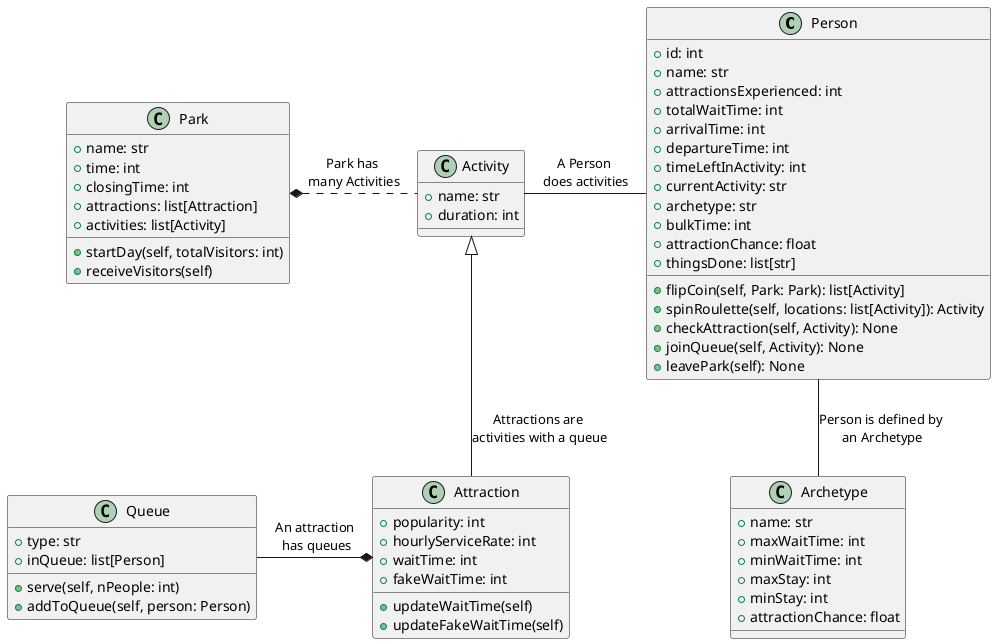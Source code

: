 @startuml

     ' skinparam style strictuml
     skinparam defaultTextAlignment center

     ' Class Declaration
     class Person {
          ' Variables
          +id: int
          +name: str
          +attractionsExperienced: int
          +totalWaitTime: int
          +arrivalTime: int
          +departureTime: int
          +timeLeftInActivity: int
          +currentActivity: str
          +archetype: str
          +bulkTime: int
          +attractionChance: float
          +thingsDone: list[str]


          ' Methods
          +flipCoin(self, Park: Park): list[Activity]
          +spinRoulette(self, locations: list[Activity]): Activity
          +checkAttraction(self, Activity): None
          +joinQueue(self, Activity): None
          +leavePark(self): None
     }

     class Archetype {
          ' Variables
          +name: str
          +maxWaitTime: int
          +minWaitTime: int
          +maxStay: int
          +minStay: int
          +attractionChance: float

          ' Methods

     }

     class Activity {
          ' Variables
          +name: str
          +duration: int

     }

     class Attraction {
          ' Variables
          +popularity: int
          +hourlyServiceRate: int
          +waitTime: int
          +fakeWaitTime: int
          ' Methods
          
          +updateWaitTime(self)
          +updateFakeWaitTime(self)
     }

     class Park {
          ' Variables
          +name: str
          +time: int
          +closingTime: int
          +attractions: list[Attraction]
          +activities: list[Activity]

          ' Methods
          +startDay(self, totalVisitors: int)
          +receiveVisitors(self)
     }

     class Queue {
          ' Variables
          +type: str
          +inQueue: list[Person]

          ' Methods
          +serve(self, nPeople: int)
          +addToQueue(self, person: Person)
     }

     ' Relationships
     Park *.right. Activity : Park has \nmany Activities
     Activity <|-- Attraction : Attractions are \nactivities with a queue
     Person -left-  Activity : A Person \ndoes activities
     Person -- Archetype : Person is defined by \nan Archetype
     Attraction *-left- Queue : An attraction\n has queues

@enduml
